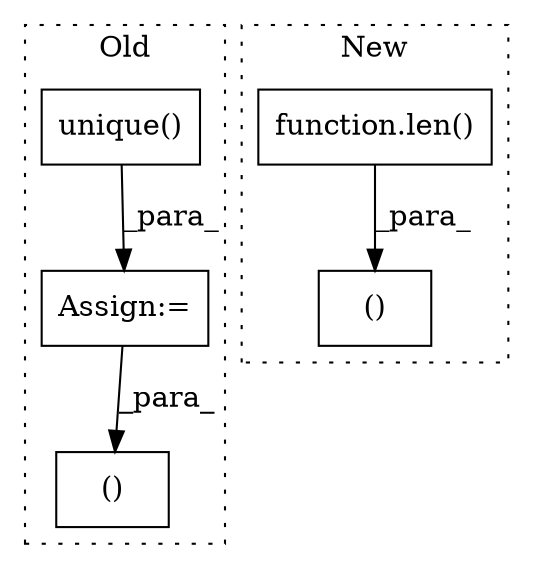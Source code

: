 digraph G {
subgraph cluster0 {
1 [label="unique()" a="75" s="5625,5652" l="10,1" shape="box"];
3 [label="Assign:=" a="68" s="5614" l="3" shape="box"];
5 [label="()" a="54" s="5676" l="17" shape="box"];
label = "Old";
style="dotted";
}
subgraph cluster1 {
2 [label="function.len()" a="75" s="5617,5624" l="4,1" shape="box"];
4 [label="()" a="54" s="5625" l="29" shape="box"];
label = "New";
style="dotted";
}
1 -> 3 [label="_para_"];
2 -> 4 [label="_para_"];
3 -> 5 [label="_para_"];
}